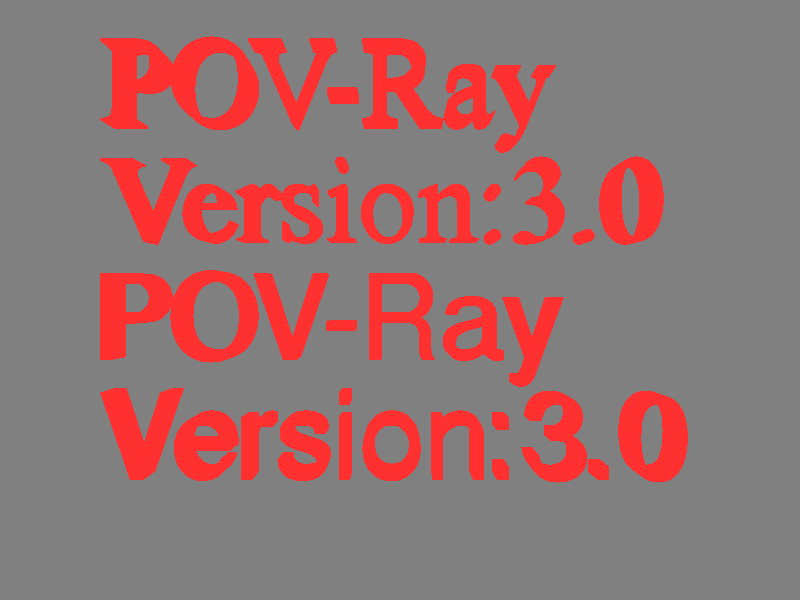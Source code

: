 // Persistence Of Vision raytracer version 3.0 sample file.

#version 3.0
global_settings { assumed_gamma 2.2 }

#include "colors.inc"

camera {
   location  <0, 0,-20>
   direction <0, 0,  1>
   up        <0,  1,  0>
   right     <4/3, 0,  0>
   look_at   <0, 0, 0>
   }

background { color rgb <0.5, 0.5, 0.5> }

text { ttf
   "timrom.ttf",
   "POV-Ray", 1, 0
   pigment { color rgb <1, 0.2, 0.2> }
   finish {
      ambient 0.2
      diffuse 0.6
      phong 0.3
      phong_size 100
      }
   scale <4, 4, 1>
   translate <-10,6,0>
   }

text { ttf 
   "timrom.ttf",
   "Version:3.0", 1, 0
   pigment { color rgb <1, 0.2, 0.2> }
   finish {
      ambient 0.2
      diffuse 0.6
      phong 0.3
      phong_size 100
      }
   scale <4, 4, 1>
   translate <-10,2,0>
   }

text { ttf
   "cyrvetic.ttf",
   "POV-Ray", 1, 0
   pigment { color rgb <1, 0.2, 0.2> }
   finish {
      ambient 0.2
      diffuse 0.6
      phong 0.3
      phong_size 100
      }
   scale <4, 4, 1>
   translate <-10,-2,0>
   }

text { ttf
   "cyrvetic.ttf",
   "Version:3.0", 1, 0
   pigment { color rgb <1, 0.2, 0.2> }
   finish {
      ambient 0.2
      diffuse 0.6
      phong 0.3
      phong_size 100
      }
   scale <4, 4, 1>
   translate <-10,-6,0>
   }

light_source {<20, 30, -100> colour White}
